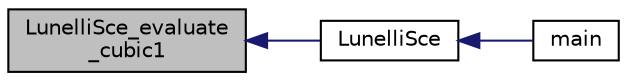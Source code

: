digraph "LunelliSce_evaluate_cubic1"
{
  edge [fontname="Helvetica",fontsize="10",labelfontname="Helvetica",labelfontsize="10"];
  node [fontname="Helvetica",fontsize="10",shape=record];
  rankdir="LR";
  Node6148 [label="LunelliSce_evaluate\l_cubic1",height=0.2,width=0.4,color="black", fillcolor="grey75", style="filled", fontcolor="black"];
  Node6148 -> Node6149 [dir="back",color="midnightblue",fontsize="10",style="solid",fontname="Helvetica"];
  Node6149 [label="LunelliSce",height=0.2,width=0.4,color="black", fillcolor="white", style="filled",URL="$d4/de8/conic_8_c.html#aff3f16a42ec8b9efa78fc209b8ab5452"];
  Node6149 -> Node6150 [dir="back",color="midnightblue",fontsize="10",style="solid",fontname="Helvetica"];
  Node6150 [label="main",height=0.2,width=0.4,color="black", fillcolor="white", style="filled",URL="$db/d67/test__hyperoval_8_c.html#a3c04138a5bfe5d72780bb7e82a18e627"];
}
